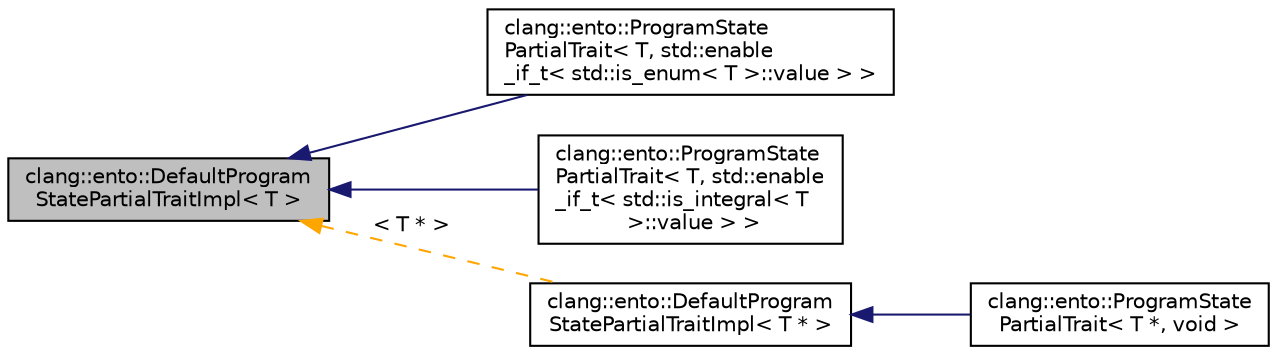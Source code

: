 digraph "clang::ento::DefaultProgramStatePartialTraitImpl&lt; T &gt;"
{
 // LATEX_PDF_SIZE
  bgcolor="transparent";
  edge [fontname="Helvetica",fontsize="10",labelfontname="Helvetica",labelfontsize="10"];
  node [fontname="Helvetica",fontsize="10",shape=record];
  rankdir="LR";
  Node1 [label="clang::ento::DefaultProgram\lStatePartialTraitImpl\< T \>",height=0.2,width=0.4,color="black", fillcolor="grey75", style="filled", fontcolor="black",tooltip=" "];
  Node1 -> Node2 [dir="back",color="midnightblue",fontsize="10",style="solid",fontname="Helvetica"];
  Node2 [label="clang::ento::ProgramState\lPartialTrait\< T, std::enable\l_if_t\< std::is_enum\< T \>::value \> \>",height=0.2,width=0.4,color="black",URL="$structclang_1_1ento_1_1ProgramStatePartialTrait_3_01T_00_01std_1_1enable__if__t_3_01std_1_1is__e0eb32a6752518c5897c591f6cabf0494.html",tooltip=" "];
  Node1 -> Node3 [dir="back",color="midnightblue",fontsize="10",style="solid",fontname="Helvetica"];
  Node3 [label="clang::ento::ProgramState\lPartialTrait\< T, std::enable\l_if_t\< std::is_integral\< T\l \>::value \> \>",height=0.2,width=0.4,color="black",URL="$structclang_1_1ento_1_1ProgramStatePartialTrait_3_01T_00_01std_1_1enable__if__t_3_01std_1_1is__ia77c2491eaac32b45538c6e58181bc47.html",tooltip=" "];
  Node1 -> Node4 [dir="back",color="orange",fontsize="10",style="dashed",label=" \< T * \>" ,fontname="Helvetica"];
  Node4 [label="clang::ento::DefaultProgram\lStatePartialTraitImpl\< T * \>",height=0.2,width=0.4,color="black",URL="$structclang_1_1ento_1_1DefaultProgramStatePartialTraitImpl.html",tooltip=" "];
  Node4 -> Node5 [dir="back",color="midnightblue",fontsize="10",style="solid",fontname="Helvetica"];
  Node5 [label="clang::ento::ProgramState\lPartialTrait\< T *, void \>",height=0.2,width=0.4,color="black",URL="$structclang_1_1ento_1_1ProgramStatePartialTrait_3_01T_01_5_00_01void_01_4.html",tooltip=" "];
}

